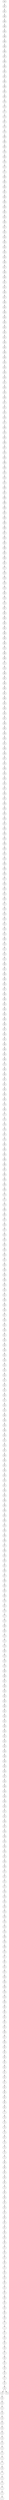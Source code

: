 digraph my_graph {
294 [label=294]
497 [label=497]
491 [label=491]
495 [label=495]
499 [label=499]
490 [label=490]
493 [label=493]
498 [label=498]
496 [label=496]
494 [label=494]
489 [label=489]
487 [label=487]
488 [label=488]
483 [label=483]
482 [label=482]
481 [label=481]
480 [label=480]
486 [label=486]
492 [label=492]
485 [label=485]
478 [label=478]
475 [label=475]
477 [label=477]
473 [label=473]
467 [label=467]
474 [label=474]
470 [label=470]
468 [label=468]
466 [label=466]
463 [label=463]
476 [label=476]
484 [label=484]
479 [label=479]
472 [label=472]
471 [label=471]
469 [label=469]
465 [label=465]
464 [label=464]
461 [label=461]
460 [label=460]
459 [label=459]
458 [label=458]
462 [label=462]
455 [label=455]
456 [label=456]
457 [label=457]
452 [label=452]
444 [label=444]
443 [label=443]
454 [label=454]
453 [label=453]
450 [label=450]
448 [label=448]
447 [label=447]
446 [label=446]
449 [label=449]
451 [label=451]
441 [label=441]
440 [label=440]
437 [label=437]
436 [label=436]
445 [label=445]
439 [label=439]
434 [label=434]
433 [label=433]
432 [label=432]
442 [label=442]
431 [label=431]
430 [label=430]
435 [label=435]
438 [label=438]
426 [label=426]
424 [label=424]
423 [label=423]
420 [label=420]
418 [label=418]
411 [label=411]
416 [label=416]
425 [label=425]
428 [label=428]
427 [label=427]
421 [label=421]
422 [label=422]
419 [label=419]
417 [label=417]
408 [label=408]
413 [label=413]
405 [label=405]
406 [label=406]
407 [label=407]
410 [label=410]
404 [label=404]
399 [label=399]
429 [label=429]
415 [label=415]
414 [label=414]
412 [label=412]
409 [label=409]
401 [label=401]
398 [label=398]
396 [label=396]
394 [label=394]
402 [label=402]
400 [label=400]
390 [label=390]
389 [label=389]
387 [label=387]
403 [label=403]
392 [label=392]
386 [label=386]
382 [label=382]
384 [label=384]
381 [label=381]
377 [label=377]
378 [label=378]
379 [label=379]
376 [label=376]
373 [label=373]
363 [label=363]
370 [label=370]
375 [label=375]
397 [label=397]
385 [label=385]
395 [label=395]
393 [label=393]
391 [label=391]
388 [label=388]
383 [label=383]
380 [label=380]
372 [label=372]
368 [label=368]
366 [label=366]
371 [label=371]
374 [label=374]
369 [label=369]
367 [label=367]
364 [label=364]
365 [label=365]
361 [label=361]
360 [label=360]
355 [label=355]
350 [label=350]
343 [label=343]
347 [label=347]
358 [label=358]
362 [label=362]
359 [label=359]
353 [label=353]
351 [label=351]
348 [label=348]
346 [label=346]
357 [label=357]
352 [label=352]
349 [label=349]
344 [label=344]
345 [label=345]
342 [label=342]
337 [label=337]
340 [label=340]
341 [label=341]
356 [label=356]
354 [label=354]
335 [label=335]
334 [label=334]
331 [label=331]
330 [label=330]
326 [label=326]
324 [label=324]
336 [label=336]
333 [label=333]
332 [label=332]
314 [label=314]
339 [label=339]
338 [label=338]
329 [label=329]
327 [label=327]
328 [label=328]
325 [label=325]
322 [label=322]
320 [label=320]
317 [label=317]
316 [label=316]
319 [label=319]
323 [label=323]
321 [label=321]
318 [label=318]
315 [label=315]
309 [label=309]
313 [label=313]
311 [label=311]
310 [label=310]
312 [label=312]
308 [label=308]
301 [label=301]
299 [label=299]
306 [label=306]
305 [label=305]
307 [label=307]
298 [label=298]
296 [label=296]
302 [label=302]
304 [label=304]
303 [label=303]
300 [label=300]
290 [label=290]
297 [label=297]
293 [label=293]
291 [label=291]
289 [label=289]
286 [label=286]
285 [label=285]
288 [label=288]
272 [label=272]
295 [label=295]
284 [label=284]
287 [label=287]
281 [label=281]
292 [label=292]
283 [label=283]
282 [label=282]
279 [label=279]
280 [label=280]
277 [label=277]
275 [label=275]
278 [label=278]
276 [label=276]
267 [label=267]
274 [label=274]
265 [label=265]
264 [label=264]
263 [label=263]
268 [label=268]
266 [label=266]
261 [label=261]
260 [label=260]
256 [label=256]
258 [label=258]
259 [label=259]
273 [label=273]
271 [label=271]
270 [label=270]
269 [label=269]
262 [label=262]
247 [label=247]
244 [label=244]
257 [label=257]
253 [label=253]
252 [label=252]
245 [label=245]
255 [label=255]
254 [label=254]
251 [label=251]
250 [label=250]
249 [label=249]
248 [label=248]
246 [label=246]
243 [label=243]
242 [label=242]
241 [label=241]
239 [label=239]
238 [label=238]
240 [label=240]
237 [label=237]
233 [label=233]
232 [label=232]
228 [label=228]
231 [label=231]
235 [label=235]
230 [label=230]
226 [label=226]
223 [label=223]
219 [label=219]
214 [label=214]
222 [label=222]
224 [label=224]
227 [label=227]
225 [label=225]
221 [label=221]
220 [label=220]
217 [label=217]
216 [label=216]
212 [label=212]
208 [label=208]
229 [label=229]
218 [label=218]
236 [label=236]
234 [label=234]
211 [label=211]
210 [label=210]
207 [label=207]
206 [label=206]
205 [label=205]
202 [label=202]
185 [label=185]
203 [label=203]
215 [label=215]
201 [label=201]
194 [label=194]
193 [label=193]
188 [label=188]
189 [label=189]
209 [label=209]
204 [label=204]
200 [label=200]
213 [label=213]
183 [label=183]
199 [label=199]
198 [label=198]
197 [label=197]
196 [label=196]
195 [label=195]
192 [label=192]
191 [label=191]
190 [label=190]
187 [label=187]
186 [label=186]
184 [label=184]
182 [label=182]
180 [label=180]
178 [label=178]
181 [label=181]
173 [label=173]
177 [label=177]
174 [label=174]
166 [label=166]
163 [label=163]
172 [label=172]
171 [label=171]
170 [label=170]
160 [label=160]
175 [label=175]
176 [label=176]
179 [label=179]
169 [label=169]
168 [label=168]
167 [label=167]
156 [label=156]
153 [label=153]
162 [label=162]
165 [label=165]
164 [label=164]
161 [label=161]
154 [label=154]
152 [label=152]
158 [label=158]
150 [label=150]
151 [label=151]
143 [label=143]
142 [label=142]
139 [label=139]
126 [label=126]
149 [label=149]
155 [label=155]
159 [label=159]
157 [label=157]
145 [label=145]
148 [label=148]
146 [label=146]
144 [label=144]
136 [label=136]
135 [label=135]
147 [label=147]
141 [label=141]
138 [label=138]
137 [label=137]
129 [label=129]
128 [label=128]
124 [label=124]
134 [label=134]
133 [label=133]
131 [label=131]
130 [label=130]
140 [label=140]
127 [label=127]
121 [label=121]
111 [label=111]
117 [label=117]
116 [label=116]
123 [label=123]
132 [label=132]
125 [label=125]
122 [label=122]
120 [label=120]
113 [label=113]
115 [label=115]
114 [label=114]
109 [label=109]
118 [label=118]
106 [label=106]
112 [label=112]
91 [label=91]
89 [label=89]
101 [label=101]
107 [label=107]
105 [label=105]
104 [label=104]
108 [label=108]
119 [label=119]
110 [label=110]
103 [label=103]
99 [label=99]
98 [label=98]
94 [label=94]
93 [label=93]
95 [label=95]
100 [label=100]
97 [label=97]
102 [label=102]
96 [label=96]
90 [label=90]
88 [label=88]
83 [label=83]
84 [label=84]
81 [label=81]
92 [label=92]
87 [label=87]
85 [label=85]
86 [label=86]
82 [label=82]
66 [label=66]
80 [label=80]
77 [label=77]
79 [label=79]
76 [label=76]
78 [label=78]
74 [label=74]
67 [label=67]
73 [label=73]
70 [label=70]
75 [label=75]
71 [label=71]
69 [label=69]
68 [label=68]
63 [label=63]
59 [label=59]
65 [label=65]
72 [label=72]
60 [label=60]
58 [label=58]
55 [label=55]
53 [label=53]
52 [label=52]
64 [label=64]
62 [label=62]
61 [label=61]
56 [label=56]
50 [label=50]
49 [label=49]
57 [label=57]
54 [label=54]
51 [label=51]
46 [label=46]
47 [label=47]
44 [label=44]
42 [label=42]
40 [label=40]
41 [label=41]
35 [label=35]
38 [label=38]
45 [label=45]
43 [label=43]
48 [label=48]
39 [label=39]
17 [label=17]
4 [label=4]
31 [label=31]
33 [label=33]
30 [label=30]
28 [label=28]
37 [label=37]
36 [label=36]
32 [label=32]
29 [label=29]
34 [label=34]
27 [label=27]
25 [label=25]
24 [label=24]
19 [label=19]
26 [label=26]
23 [label=23]
21 [label=21]
18 [label=18]
16 [label=16]
22 [label=22]
20 [label=20]
15 [label=15]
14 [label=14]
12 [label=12]
11 [label=11]
9 [label=9]
8 [label=8]
1 [label=1]
10 [label=10]
7 [label=7]
6 [label=6]
3 [label=3]
2 [label=2]
0 [label=0]
5 [label=5]
13 [label=13]
294->497
497->491
491->495
495->499
499->490
490->493
493->498
498->496
496->494
494->489
489->487
487->488
488->483
483->482
482->481
481->480
480->486
486->492
492->485
485->478
478->475
475->477
477->473
473->467
467->474
474->470
470->468
468->466
466->463
463->476
476->484
484->479
479->472
472->471
471->469
469->465
465->464
464->461
461->460
460->459
459->458
458->462
462->455
455->456
456->457
457->452
452->444
444->443
443->454
454->453
453->450
450->448
448->447
447->446
446->449
449->451
451->441
441->440
440->437
437->436
436->445
445->439
439->434
434->433
433->432
432->442
442->431
431->430
430->435
435->438
438->426
426->424
424->423
423->420
420->418
418->411
411->416
416->425
425->428
428->427
427->421
421->422
422->419
419->417
417->408
408->413
413->405
405->406
406->407
407->410
410->404
404->399
399->429
429->415
415->414
414->412
412->409
409->401
401->398
398->396
396->394
394->402
402->400
400->390
390->389
389->387
387->403
403->392
392->386
386->382
382->384
384->381
381->377
377->378
378->379
379->376
376->373
373->363
363->370
370->375
375->397
397->385
385->395
395->393
393->391
391->388
388->383
383->380
380->372
372->368
368->366
366->371
371->374
374->369
369->367
367->364
364->365
365->361
361->360
360->355
355->350
350->343
343->347
347->358
358->362
362->359
359->353
353->351
351->348
348->346
346->357
357->352
352->349
349->344
344->345
345->342
342->337
337->340
340->341
341->356
356->354
354->335
335->334
334->331
331->330
330->326
326->324
324->336
336->333
333->332
332->314
314->339
339->338
338->329
329->327
327->328
328->325
325->322
322->320
320->317
317->316
316->319
319->323
323->321
321->318
318->315
315->309
309->313
313->311
311->310
310->312
312->308
308->301
301->299
299->306
306->305
305->307
307->298
298->296
296->302
302->304
304->303
303->300
300->290
290->297
297->293
293->291
291->289
289->286
286->285
285->288
288->272
272->295
295->284
284->287
287->281
281->292
292->283
283->282
282->279
279->280
280->277
277->275
275->278
278->276
276->267
267->274
274->265
265->264
264->263
263->268
268->266
266->261
261->260
260->256
256->258
258->259
259->273
273->271
271->270
270->269
269->262
262->247
247->244
244->257
257->253
253->252
252->245
245->255
255->254
254->251
251->250
250->249
249->248
248->246
246->243
243->242
242->241
241->239
239->238
238->240
240->237
237->233
233->232
232->228
228->231
231->235
235->230
230->226
226->223
223->219
219->214
214->222
222->224
224->227
227->225
225->221
221->220
220->217
217->216
216->212
212->208
208->229
229->218
218->236
236->234
234->211
211->210
210->207
207->206
206->205
205->202
202->185
185->203
203->215
215->201
201->194
194->193
193->188
188->189
189->209
209->204
204->200
200->213
213->183
183->199
199->198
198->197
197->196
196->195
195->192
192->191
191->190
190->187
187->186
186->184
184->182
182->180
180->178
178->181
181->173
173->177
177->174
174->166
166->163
163->172
172->171
171->170
170->160
160->175
175->176
176->179
179->169
169->168
168->167
167->156
156->153
153->162
162->165
165->164
164->161
161->154
154->152
152->158
158->150
150->151
151->143
143->142
142->139
139->126
126->149
149->155
155->159
159->157
157->145
145->148
148->146
146->144
144->136
136->135
135->147
147->141
141->138
138->137
137->129
129->128
128->124
124->134
134->133
133->131
131->130
130->140
140->127
127->121
121->111
111->117
117->116
116->123
123->132
132->125
125->122
122->120
120->113
113->115
115->114
114->109
109->118
118->106
106->112
112->91
91->89
89->101
101->107
107->105
105->104
104->108
108->119
119->110
110->103
103->99
99->98
98->94
94->93
93->95
95->100
100->97
97->102
102->96
96->90
90->88
88->83
83->84
84->81
81->92
92->87
87->85
85->86
86->82
82->66
66->80
80->77
77->79
79->76
76->78
78->74
74->67
67->73
73->70
70->75
75->71
71->69
69->68
68->63
63->59
59->65
65->72
72->60
60->58
58->55
55->53
53->52
52->64
64->62
62->61
61->56
56->50
50->49
49->57
57->54
54->51
51->46
46->47
47->44
44->42
42->40
40->41
41->35
35->38
38->45
45->43
43->48
48->39
39->17
17->4
4->31
31->33
33->30
30->28
28->37
37->36
36->32
32->29
29->34
34->27
27->25
25->24
24->19
19->26
26->23
23->21
21->18
18->16
16->22
22->20
20->15
15->14
14->12
12->11
11->9
9->8
8->1
1->10
10->7
7->6
6->3
3->2
2->0
0->5
24->13
}